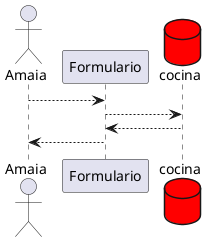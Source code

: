 @startuml diagrama9 
    actor Amaia
     
    Amaia --> Formulario 
    database  cocina #Red
    Formulario --> cocina

    Formulario <-- cocina
    Formulario --> Amaia
    
    

@enduml
